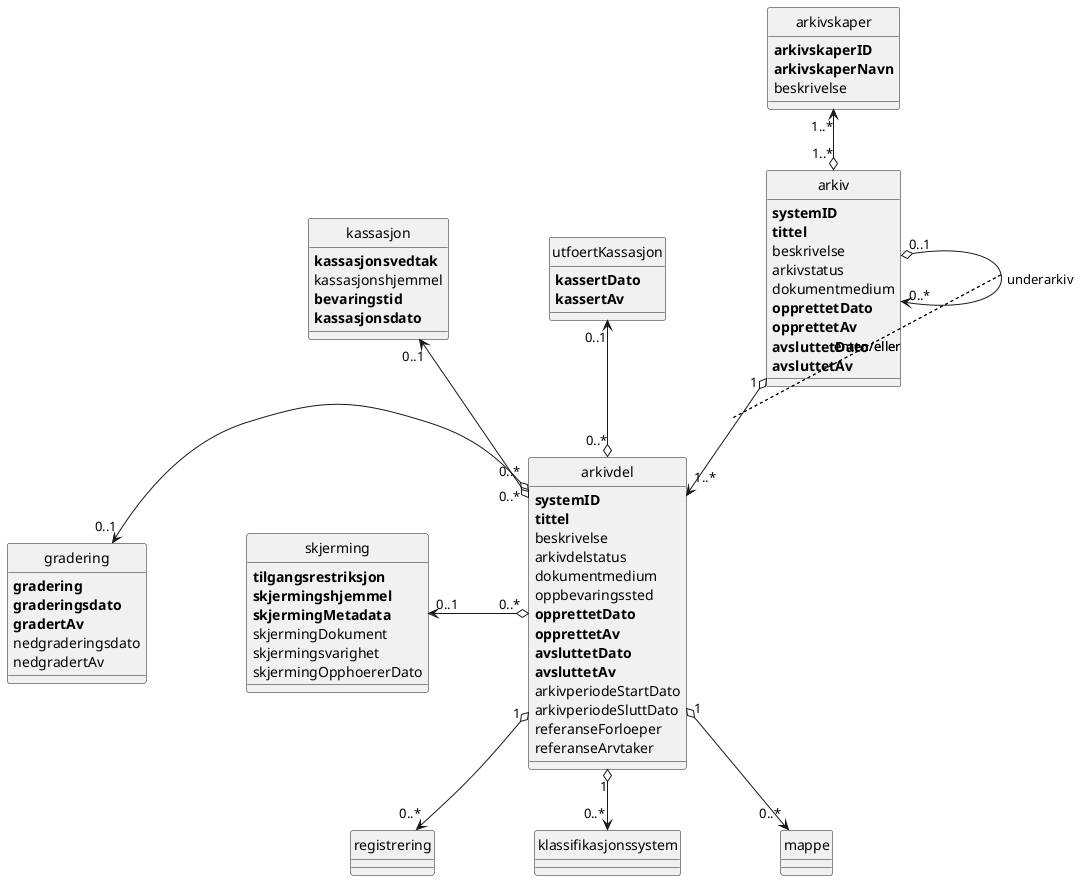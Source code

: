 @startuml
scale max 4096 width
skinparam nodesep 100
hide circle

class arkivskaper {
  <b>arkivskaperID</b>
  <b>arkivskaperNavn</b>
  beskrivelse
}

class gradering {
  <b>gradering</b>
  <b>graderingsdato</b>
  <b>gradertAv</b>
  nedgraderingsdato
  nedgradertAv
}

class kassasjon {
  <b>kassasjonsvedtak</b>
  kassasjonshjemmel
  <b>bevaringstid</b>
  <b>kassasjonsdato</b>
}

class utfoertKassasjon {
  <b>kassertDato</b>
  <b>kassertAv</b>
}

class skjerming {
  <b>tilgangsrestriksjon</b>
  <b>skjermingshjemmel</b>
  <b>skjermingMetadata</b>
  skjermingDokument
  skjermingsvarighet
  skjermingOpphoererDato
}

class arkiv {
  <b>systemID</b>
  <b>tittel</b>
  beskrivelse
  arkivstatus
  dokumentmedium
  <b>opprettetDato</b>
  <b>opprettetAv</b>
  <b>avsluttetDato</b>
  <b>avsluttetAv</b>
}

class arkivdel {
  <b>systemID</b>
  <b>tittel</b>
  beskrivelse
  arkivdelstatus
  dokumentmedium
  oppbevaringssted
  <b>opprettetDato</b>
  <b>opprettetAv</b>
  <b>avsluttetDato</b>
  <b>avsluttetAv</b>
  arkivperiodeStartDato
  arkivperiodeSluttDato
  referanseForloeper
  referanseArvtaker
}

class registrering
class klassifikasjonssystem
class mappe

arkivskaper "1..*" <--o "1..*" arkiv

arkiv "0..1" o--> "0..*" arkiv : underarkiv
arkiv "1" o--> "1..*" arkivdel
constraint on links: enten/eller

gradering "0..1" <-o "0..*" arkivdel
kassasjon "0..1" <--o "0..*" arkivdel
utfoertKassasjon "0..1" <--o "0..*" arkivdel
skjerming "0..1" <-o "0..*" arkivdel
arkivdel "1" o--> "0..*" registrering
arkivdel "1" o--> "0..*" klassifikasjonssystem
arkivdel "1" o--> "0..*" mappe
@enduml
